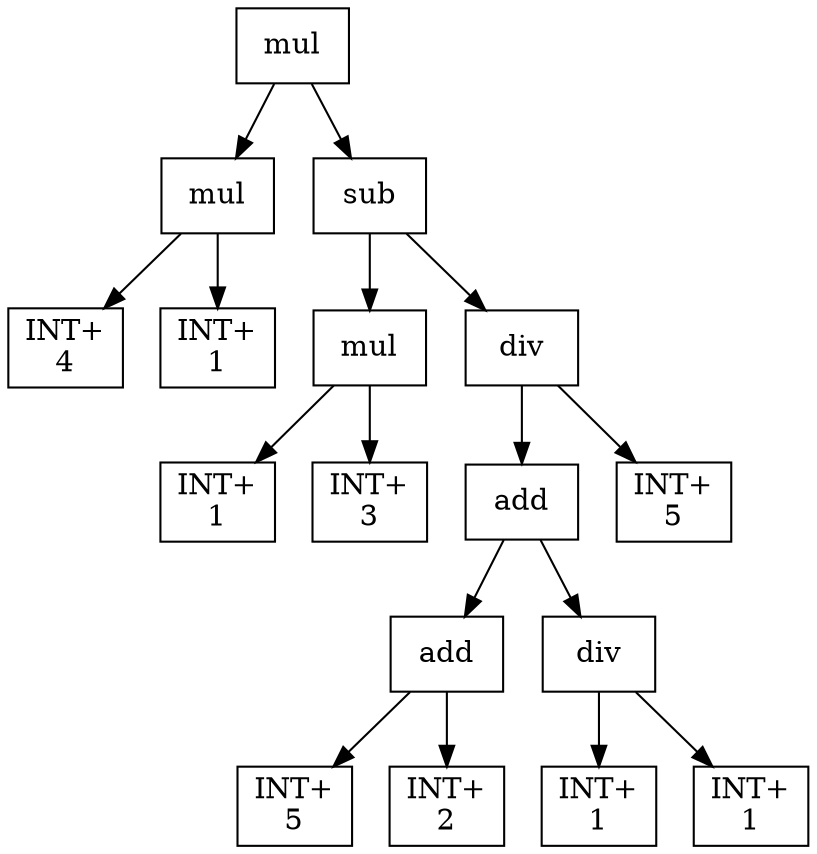 digraph expr {
  node [shape=box];
  n1 [label="mul"];
  n2 [label="mul"];
  n3 [label="INT+\n4"];
  n4 [label="INT+\n1"];
  n2 -> n3;
  n2 -> n4;
  n5 [label="sub"];
  n6 [label="mul"];
  n7 [label="INT+\n1"];
  n8 [label="INT+\n3"];
  n6 -> n7;
  n6 -> n8;
  n9 [label="div"];
  n10 [label="add"];
  n11 [label="add"];
  n12 [label="INT+\n5"];
  n13 [label="INT+\n2"];
  n11 -> n12;
  n11 -> n13;
  n14 [label="div"];
  n15 [label="INT+\n1"];
  n16 [label="INT+\n1"];
  n14 -> n15;
  n14 -> n16;
  n10 -> n11;
  n10 -> n14;
  n17 [label="INT+\n5"];
  n9 -> n10;
  n9 -> n17;
  n5 -> n6;
  n5 -> n9;
  n1 -> n2;
  n1 -> n5;
}